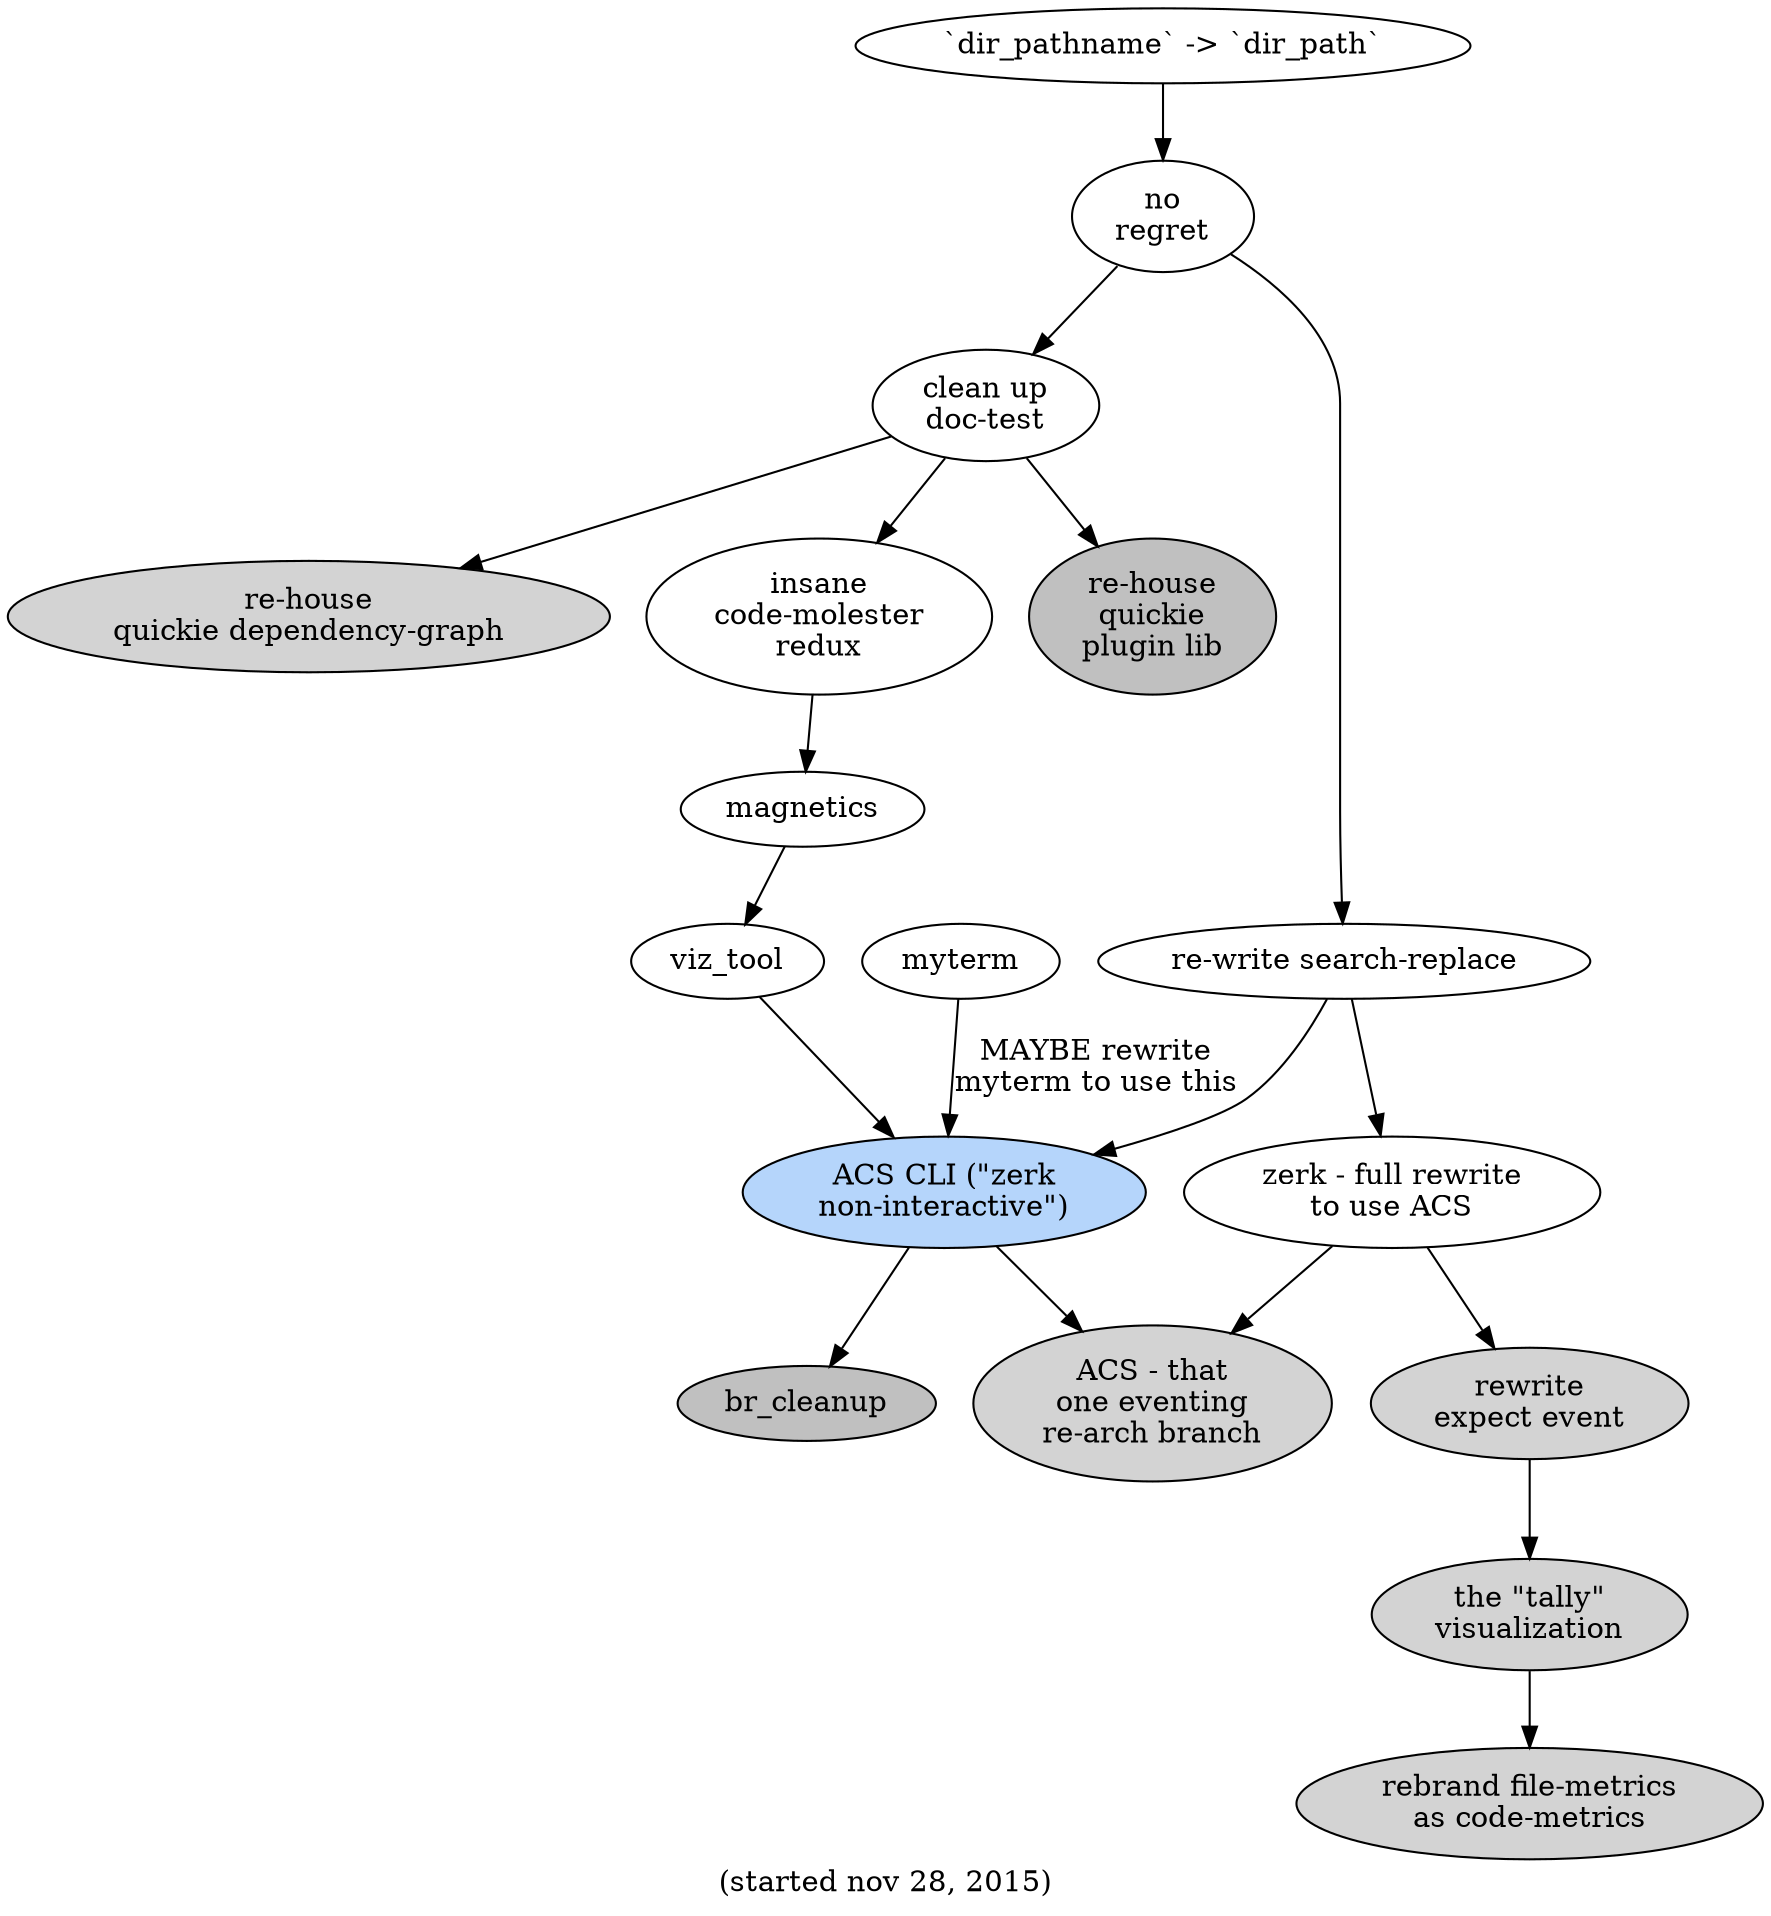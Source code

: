 digraph g {

  /* color for active thing: #b5d5fb */

  label="(started nov 28, 2015)"

  clean_up_doctest -> re_house_xx
  re_house_xx [label="re-house\nquickie\nplugin lib" fillcolor="gray" style="filled"]
  clean_up_doctest [label="clean up\ndoc-test" ]
  clean_up_doctest -> re_house_yy
  re_house_yy [label="re-house\nquickie dependency-graph" style="filled"]
  clean_up_doctest->insane_CM_redux
  insane_CM_redux [label="insane\ncode-molester\nredux"]

  insane_CM_redux->mag
  mag [label="magnetics" ]
  mag -> viz_tool

  ACS_CLI [label="ACS CLI (\"zerk\nnon-interactive\")" style=filled fillcolor="#b5d5fb"]

  myterm->ACS_CLI [label="MAYBE rewrite\nmyterm to use this"]

  viz_tool -> ACS_CLI
  ACS_CLI -> br_cleanup
  ACS_CLI -> acs
  br_cleanup [style=filled fillcolor="grey"]

  no_regret -> sea
  no_regret -> clean_up_doctest

  dpn->no_regret
  dpn [label="`dir_pathname` -> `dir_path`"]
  sea [label="re-write search-replace\n"]
  sea->ACS_CLI
  sea->zerk
  zerk [label="zerk - full rewrite\nto use ACS"]
  zerk->expect_event
  expect_event [label="rewrite\nexpect event" style=filled]
  expect_event -> tally
  tally [label="the \"tally\"\nvisualization" style=filled]
  tally -> rfm
  rfm [label="rebrand file-metrics\nas code-metrics" style=filled]
  zerk->acs
  acs [label="ACS - that\none eventing\nre-arch branch" style=filled]
  no_regret [label="no\nregret"]
}
